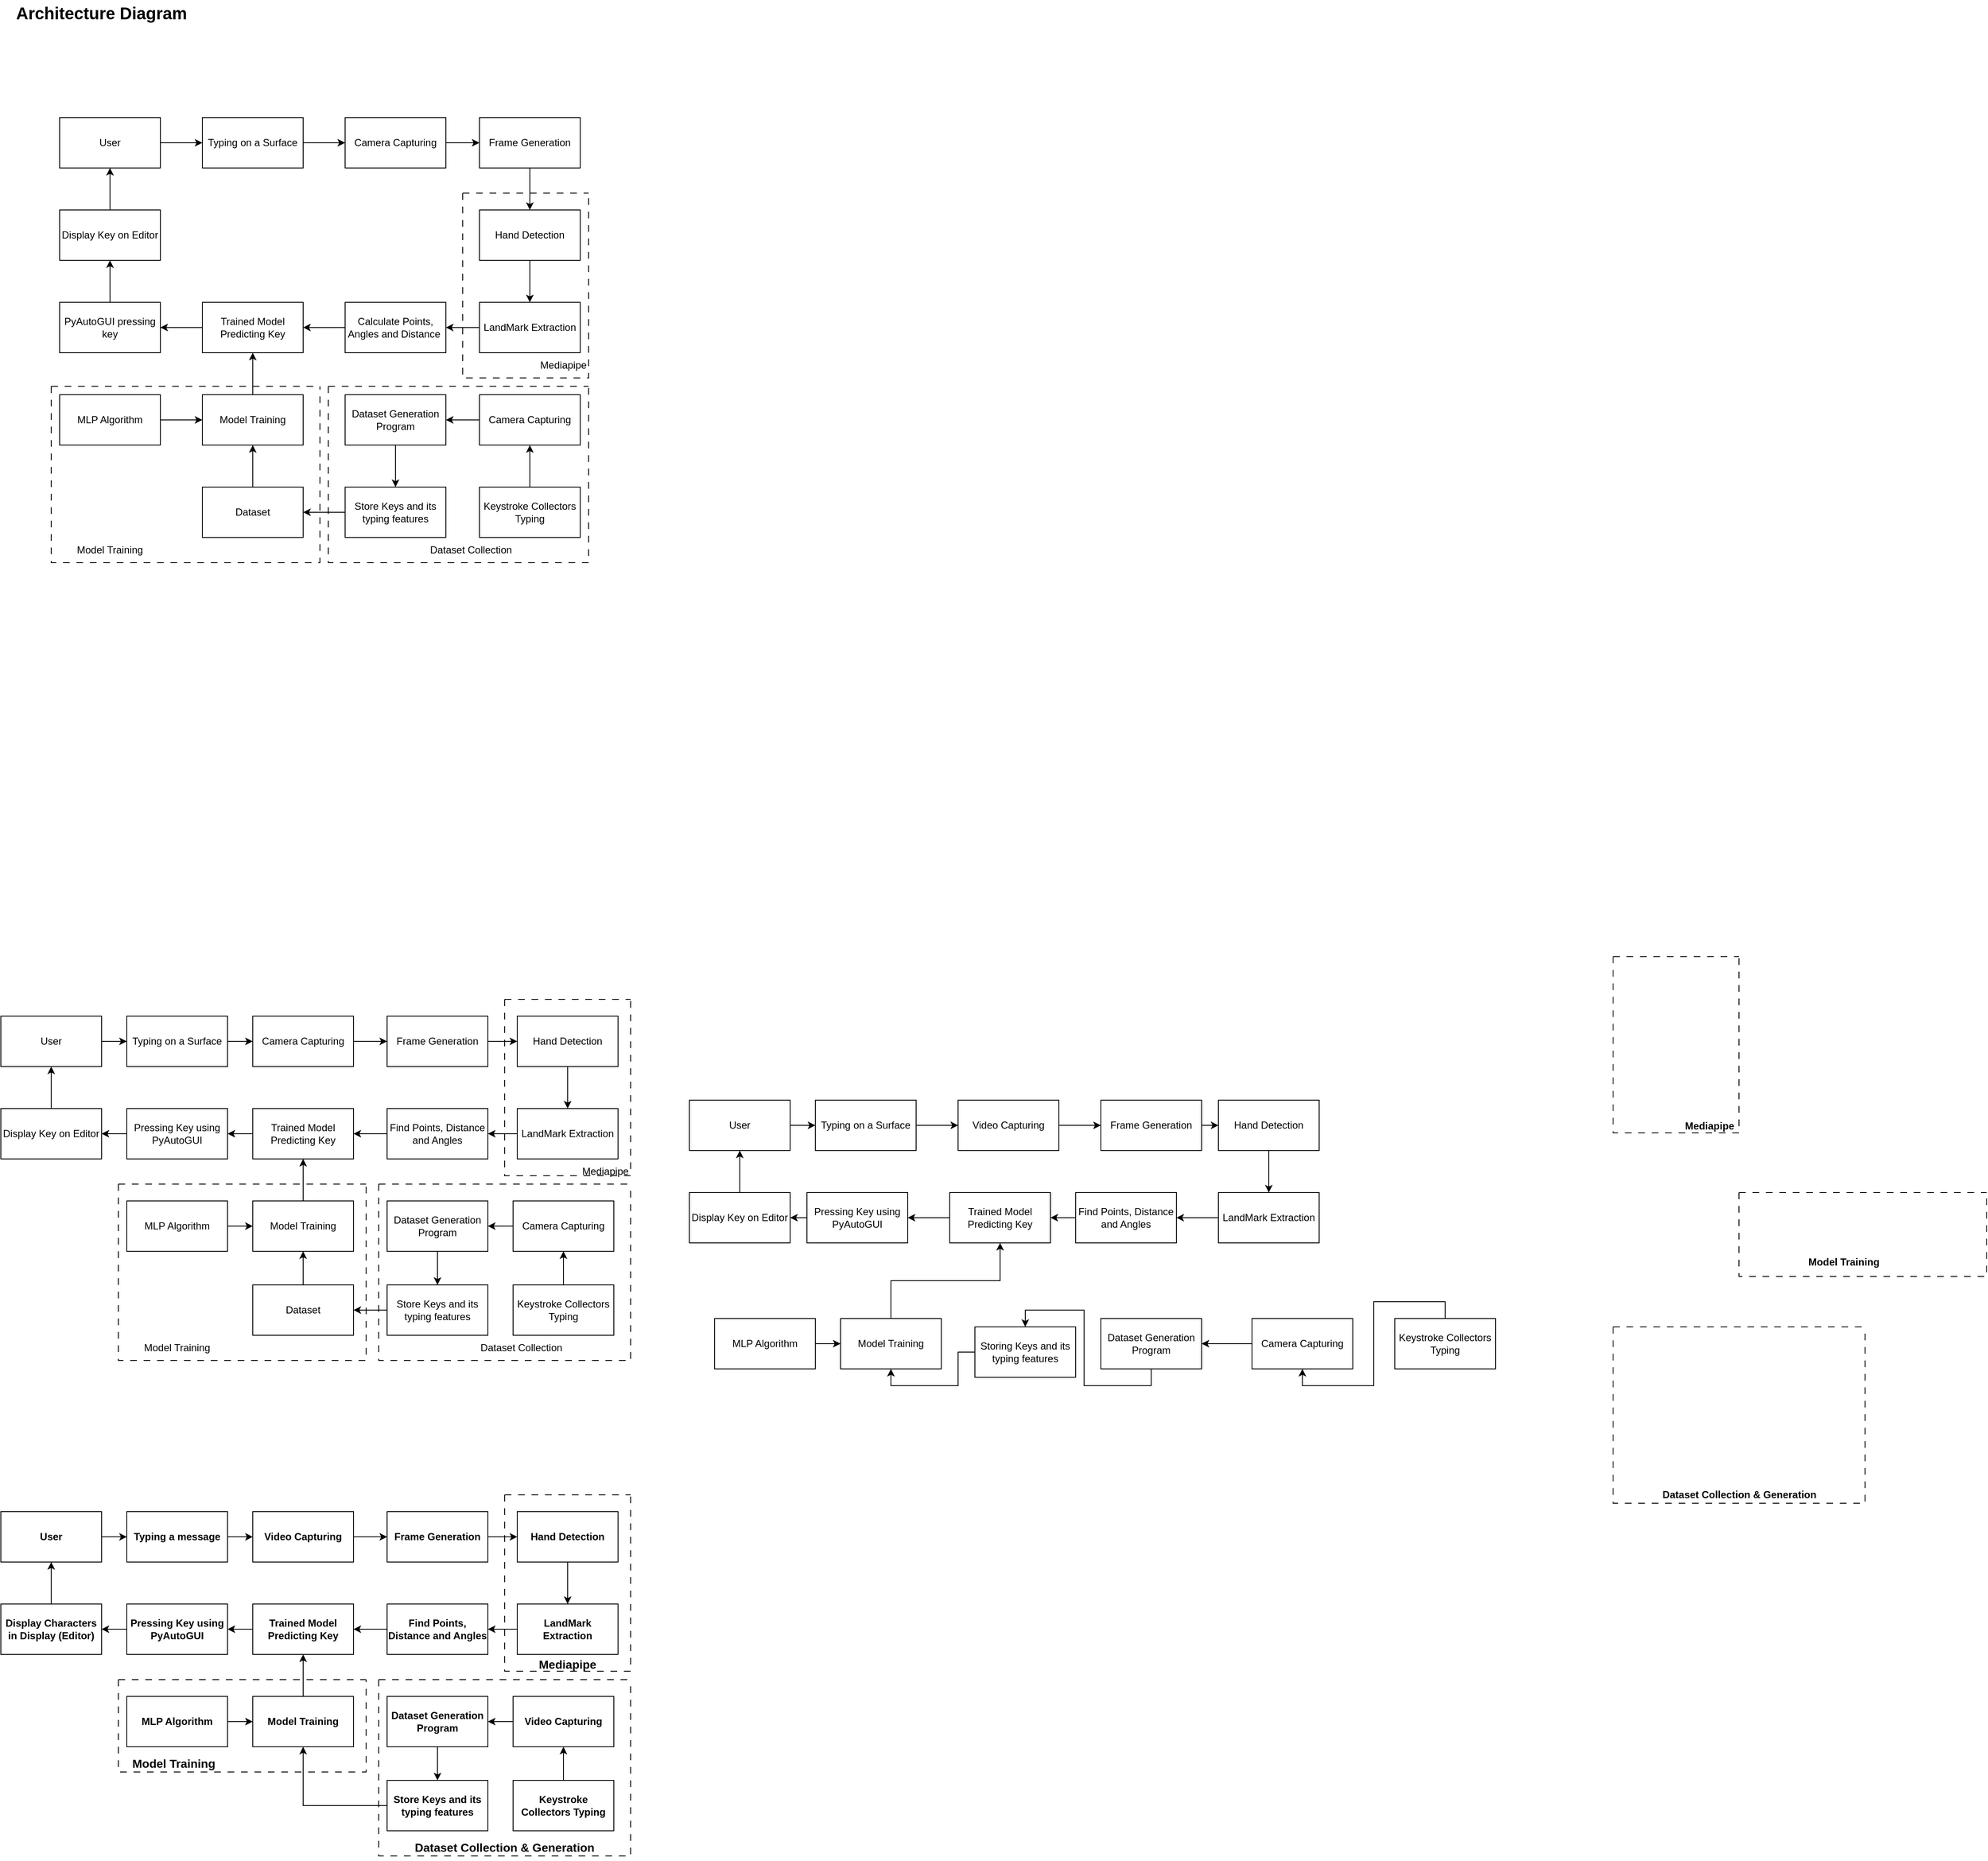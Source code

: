 <mxfile version="24.7.10">
  <diagram id="e_2SkAcmFd-BCKUVzdox" name="Page-1">
    <mxGraphModel dx="1050" dy="522" grid="1" gridSize="10" guides="1" tooltips="1" connect="1" arrows="1" fold="1" page="1" pageScale="1" pageWidth="827" pageHeight="1169" math="0" shadow="0">
      <root>
        <mxCell id="0" />
        <mxCell id="1" parent="0" />
        <mxCell id="RaO6EPm0uM5SGbkw9vSn-19" style="edgeStyle=orthogonalEdgeStyle;rounded=0;orthogonalLoop=1;jettySize=auto;html=1;exitX=1;exitY=0.5;exitDx=0;exitDy=0;entryX=0;entryY=0.5;entryDx=0;entryDy=0;" parent="1" source="RaO6EPm0uM5SGbkw9vSn-1" target="RaO6EPm0uM5SGbkw9vSn-9" edge="1">
          <mxGeometry relative="1" as="geometry" />
        </mxCell>
        <mxCell id="RaO6EPm0uM5SGbkw9vSn-1" value="User" style="whiteSpace=wrap;html=1;" parent="1" vertex="1">
          <mxGeometry x="100" y="230" width="120" height="60" as="geometry" />
        </mxCell>
        <mxCell id="RaO6EPm0uM5SGbkw9vSn-2" value="&lt;b&gt;&lt;font style=&quot;font-size: 20px;&quot;&gt;Architecture Diagram&lt;/font&gt;&lt;/b&gt;" style="text;html=1;align=center;verticalAlign=middle;whiteSpace=wrap;rounded=0;" parent="1" vertex="1">
          <mxGeometry x="30" y="90" width="240" height="30" as="geometry" />
        </mxCell>
        <mxCell id="RaO6EPm0uM5SGbkw9vSn-25" style="edgeStyle=orthogonalEdgeStyle;rounded=0;orthogonalLoop=1;jettySize=auto;html=1;exitX=0;exitY=0.5;exitDx=0;exitDy=0;" parent="1" source="RaO6EPm0uM5SGbkw9vSn-3" target="RaO6EPm0uM5SGbkw9vSn-4" edge="1">
          <mxGeometry relative="1" as="geometry" />
        </mxCell>
        <mxCell id="RaO6EPm0uM5SGbkw9vSn-3" value="Calculate&lt;span style=&quot;background-color: initial;&quot;&gt;&amp;nbsp;Points, Angles&amp;nbsp;and Distance&amp;nbsp;&lt;/span&gt;" style="rounded=0;whiteSpace=wrap;html=1;" parent="1" vertex="1">
          <mxGeometry x="440" y="450" width="120" height="60" as="geometry" />
        </mxCell>
        <mxCell id="RaO6EPm0uM5SGbkw9vSn-26" style="edgeStyle=orthogonalEdgeStyle;rounded=0;orthogonalLoop=1;jettySize=auto;html=1;exitX=0;exitY=0.5;exitDx=0;exitDy=0;entryX=1;entryY=0.5;entryDx=0;entryDy=0;" parent="1" source="RaO6EPm0uM5SGbkw9vSn-4" target="RaO6EPm0uM5SGbkw9vSn-17" edge="1">
          <mxGeometry relative="1" as="geometry" />
        </mxCell>
        <mxCell id="RaO6EPm0uM5SGbkw9vSn-4" value="Trained Model Predicting Key" style="rounded=0;whiteSpace=wrap;html=1;" parent="1" vertex="1">
          <mxGeometry x="270" y="450" width="120" height="60" as="geometry" />
        </mxCell>
        <mxCell id="RaO6EPm0uM5SGbkw9vSn-24" style="edgeStyle=orthogonalEdgeStyle;rounded=0;orthogonalLoop=1;jettySize=auto;html=1;exitX=0;exitY=0.5;exitDx=0;exitDy=0;entryX=1;entryY=0.5;entryDx=0;entryDy=0;" parent="1" source="RaO6EPm0uM5SGbkw9vSn-5" target="RaO6EPm0uM5SGbkw9vSn-3" edge="1">
          <mxGeometry relative="1" as="geometry" />
        </mxCell>
        <mxCell id="RaO6EPm0uM5SGbkw9vSn-5" value="LandMark Extraction" style="rounded=0;whiteSpace=wrap;html=1;" parent="1" vertex="1">
          <mxGeometry x="600" y="450" width="120" height="60" as="geometry" />
        </mxCell>
        <mxCell id="RaO6EPm0uM5SGbkw9vSn-23" style="edgeStyle=orthogonalEdgeStyle;rounded=0;orthogonalLoop=1;jettySize=auto;html=1;exitX=0.5;exitY=1;exitDx=0;exitDy=0;entryX=0.5;entryY=0;entryDx=0;entryDy=0;" parent="1" source="RaO6EPm0uM5SGbkw9vSn-6" target="RaO6EPm0uM5SGbkw9vSn-5" edge="1">
          <mxGeometry relative="1" as="geometry" />
        </mxCell>
        <mxCell id="RaO6EPm0uM5SGbkw9vSn-6" value="Hand Detection" style="rounded=0;whiteSpace=wrap;html=1;" parent="1" vertex="1">
          <mxGeometry x="600" y="340" width="120" height="60" as="geometry" />
        </mxCell>
        <mxCell id="RaO6EPm0uM5SGbkw9vSn-22" style="edgeStyle=orthogonalEdgeStyle;rounded=0;orthogonalLoop=1;jettySize=auto;html=1;exitX=0.5;exitY=1;exitDx=0;exitDy=0;entryX=0.5;entryY=0;entryDx=0;entryDy=0;" parent="1" source="RaO6EPm0uM5SGbkw9vSn-7" target="RaO6EPm0uM5SGbkw9vSn-6" edge="1">
          <mxGeometry relative="1" as="geometry" />
        </mxCell>
        <mxCell id="RaO6EPm0uM5SGbkw9vSn-7" value="Frame Generation" style="rounded=0;whiteSpace=wrap;html=1;" parent="1" vertex="1">
          <mxGeometry x="600" y="230" width="120" height="60" as="geometry" />
        </mxCell>
        <mxCell id="RaO6EPm0uM5SGbkw9vSn-21" style="edgeStyle=orthogonalEdgeStyle;rounded=0;orthogonalLoop=1;jettySize=auto;html=1;exitX=1;exitY=0.5;exitDx=0;exitDy=0;entryX=0;entryY=0.5;entryDx=0;entryDy=0;" parent="1" source="RaO6EPm0uM5SGbkw9vSn-8" target="RaO6EPm0uM5SGbkw9vSn-7" edge="1">
          <mxGeometry relative="1" as="geometry" />
        </mxCell>
        <mxCell id="RaO6EPm0uM5SGbkw9vSn-8" value="Camera Capturing" style="rounded=0;whiteSpace=wrap;html=1;" parent="1" vertex="1">
          <mxGeometry x="440" y="230" width="120" height="60" as="geometry" />
        </mxCell>
        <mxCell id="RaO6EPm0uM5SGbkw9vSn-20" style="edgeStyle=orthogonalEdgeStyle;rounded=0;orthogonalLoop=1;jettySize=auto;html=1;exitX=1;exitY=0.5;exitDx=0;exitDy=0;entryX=0;entryY=0.5;entryDx=0;entryDy=0;" parent="1" source="RaO6EPm0uM5SGbkw9vSn-9" target="RaO6EPm0uM5SGbkw9vSn-8" edge="1">
          <mxGeometry relative="1" as="geometry" />
        </mxCell>
        <mxCell id="RaO6EPm0uM5SGbkw9vSn-9" value="Typing on a Surface" style="rounded=0;whiteSpace=wrap;html=1;" parent="1" vertex="1">
          <mxGeometry x="270" y="230" width="120" height="60" as="geometry" />
        </mxCell>
        <mxCell id="RaO6EPm0uM5SGbkw9vSn-31" style="edgeStyle=orthogonalEdgeStyle;rounded=0;orthogonalLoop=1;jettySize=auto;html=1;exitX=0.5;exitY=0;exitDx=0;exitDy=0;entryX=0.5;entryY=1;entryDx=0;entryDy=0;" parent="1" source="RaO6EPm0uM5SGbkw9vSn-10" target="RaO6EPm0uM5SGbkw9vSn-4" edge="1">
          <mxGeometry relative="1" as="geometry" />
        </mxCell>
        <mxCell id="RaO6EPm0uM5SGbkw9vSn-10" value="Model Training" style="rounded=0;whiteSpace=wrap;html=1;" parent="1" vertex="1">
          <mxGeometry x="270" y="560" width="120" height="60" as="geometry" />
        </mxCell>
        <mxCell id="RaO6EPm0uM5SGbkw9vSn-29" style="edgeStyle=orthogonalEdgeStyle;rounded=0;orthogonalLoop=1;jettySize=auto;html=1;exitX=1;exitY=0.5;exitDx=0;exitDy=0;entryX=0;entryY=0.5;entryDx=0;entryDy=0;" parent="1" source="RaO6EPm0uM5SGbkw9vSn-11" target="RaO6EPm0uM5SGbkw9vSn-10" edge="1">
          <mxGeometry relative="1" as="geometry" />
        </mxCell>
        <mxCell id="RaO6EPm0uM5SGbkw9vSn-11" value="MLP Algorithm" style="rounded=0;whiteSpace=wrap;html=1;" parent="1" vertex="1">
          <mxGeometry x="100" y="560" width="120" height="60" as="geometry" />
        </mxCell>
        <mxCell id="RaO6EPm0uM5SGbkw9vSn-30" style="edgeStyle=orthogonalEdgeStyle;rounded=0;orthogonalLoop=1;jettySize=auto;html=1;exitX=0.5;exitY=0;exitDx=0;exitDy=0;entryX=0.5;entryY=1;entryDx=0;entryDy=0;" parent="1" source="RaO6EPm0uM5SGbkw9vSn-12" target="RaO6EPm0uM5SGbkw9vSn-10" edge="1">
          <mxGeometry relative="1" as="geometry" />
        </mxCell>
        <mxCell id="RaO6EPm0uM5SGbkw9vSn-12" value="Dataset" style="rounded=0;whiteSpace=wrap;html=1;" parent="1" vertex="1">
          <mxGeometry x="270" y="670" width="120" height="60" as="geometry" />
        </mxCell>
        <mxCell id="RaO6EPm0uM5SGbkw9vSn-28" style="edgeStyle=orthogonalEdgeStyle;rounded=0;orthogonalLoop=1;jettySize=auto;html=1;exitX=0.5;exitY=0;exitDx=0;exitDy=0;entryX=0.5;entryY=1;entryDx=0;entryDy=0;" parent="1" source="RaO6EPm0uM5SGbkw9vSn-13" target="RaO6EPm0uM5SGbkw9vSn-1" edge="1">
          <mxGeometry relative="1" as="geometry" />
        </mxCell>
        <mxCell id="RaO6EPm0uM5SGbkw9vSn-13" value="Display Key on Editor" style="rounded=0;whiteSpace=wrap;html=1;" parent="1" vertex="1">
          <mxGeometry x="100" y="340" width="120" height="60" as="geometry" />
        </mxCell>
        <mxCell id="RaO6EPm0uM5SGbkw9vSn-35" style="edgeStyle=orthogonalEdgeStyle;rounded=0;orthogonalLoop=1;jettySize=auto;html=1;exitX=0;exitY=0.5;exitDx=0;exitDy=0;entryX=1;entryY=0.5;entryDx=0;entryDy=0;" parent="1" source="RaO6EPm0uM5SGbkw9vSn-14" target="RaO6EPm0uM5SGbkw9vSn-12" edge="1">
          <mxGeometry relative="1" as="geometry" />
        </mxCell>
        <mxCell id="RaO6EPm0uM5SGbkw9vSn-14" value="Store Keys and its typing features" style="rounded=0;whiteSpace=wrap;html=1;" parent="1" vertex="1">
          <mxGeometry x="440" y="670" width="120" height="60" as="geometry" />
        </mxCell>
        <mxCell id="RaO6EPm0uM5SGbkw9vSn-33" style="edgeStyle=orthogonalEdgeStyle;rounded=0;orthogonalLoop=1;jettySize=auto;html=1;exitX=0;exitY=0.5;exitDx=0;exitDy=0;entryX=1;entryY=0.5;entryDx=0;entryDy=0;" parent="1" source="RaO6EPm0uM5SGbkw9vSn-15" target="RaO6EPm0uM5SGbkw9vSn-18" edge="1">
          <mxGeometry relative="1" as="geometry" />
        </mxCell>
        <mxCell id="RaO6EPm0uM5SGbkw9vSn-15" value="Camera Capturing" style="rounded=0;whiteSpace=wrap;html=1;" parent="1" vertex="1">
          <mxGeometry x="600" y="560" width="120" height="60" as="geometry" />
        </mxCell>
        <mxCell id="RaO6EPm0uM5SGbkw9vSn-32" style="edgeStyle=orthogonalEdgeStyle;rounded=0;orthogonalLoop=1;jettySize=auto;html=1;exitX=0.5;exitY=0;exitDx=0;exitDy=0;entryX=0.5;entryY=1;entryDx=0;entryDy=0;" parent="1" source="RaO6EPm0uM5SGbkw9vSn-16" target="RaO6EPm0uM5SGbkw9vSn-15" edge="1">
          <mxGeometry relative="1" as="geometry" />
        </mxCell>
        <mxCell id="RaO6EPm0uM5SGbkw9vSn-16" value="Keystroke Collectors Typing" style="rounded=0;whiteSpace=wrap;html=1;" parent="1" vertex="1">
          <mxGeometry x="600" y="670" width="120" height="60" as="geometry" />
        </mxCell>
        <mxCell id="RaO6EPm0uM5SGbkw9vSn-27" style="edgeStyle=orthogonalEdgeStyle;rounded=0;orthogonalLoop=1;jettySize=auto;html=1;exitX=0.5;exitY=0;exitDx=0;exitDy=0;entryX=0.5;entryY=1;entryDx=0;entryDy=0;" parent="1" source="RaO6EPm0uM5SGbkw9vSn-17" target="RaO6EPm0uM5SGbkw9vSn-13" edge="1">
          <mxGeometry relative="1" as="geometry" />
        </mxCell>
        <mxCell id="RaO6EPm0uM5SGbkw9vSn-17" value="PyAutoGUI pressing key" style="rounded=0;whiteSpace=wrap;html=1;" parent="1" vertex="1">
          <mxGeometry x="100" y="450" width="120" height="60" as="geometry" />
        </mxCell>
        <mxCell id="RaO6EPm0uM5SGbkw9vSn-34" style="edgeStyle=orthogonalEdgeStyle;rounded=0;orthogonalLoop=1;jettySize=auto;html=1;exitX=0.5;exitY=1;exitDx=0;exitDy=0;entryX=0.5;entryY=0;entryDx=0;entryDy=0;" parent="1" source="RaO6EPm0uM5SGbkw9vSn-18" target="RaO6EPm0uM5SGbkw9vSn-14" edge="1">
          <mxGeometry relative="1" as="geometry" />
        </mxCell>
        <mxCell id="RaO6EPm0uM5SGbkw9vSn-18" value="Dataset G&lt;span style=&quot;background-color: initial;&quot;&gt;eneration Program&lt;/span&gt;" style="rounded=0;whiteSpace=wrap;html=1;" parent="1" vertex="1">
          <mxGeometry x="440" y="560" width="120" height="60" as="geometry" />
        </mxCell>
        <mxCell id="RaO6EPm0uM5SGbkw9vSn-43" value="" style="swimlane;startSize=0;dashed=1;strokeWidth=1;dashPattern=8 8;perimeterSpacing=0;" parent="1" vertex="1">
          <mxGeometry x="580" y="320" width="150" height="220" as="geometry" />
        </mxCell>
        <mxCell id="RaO6EPm0uM5SGbkw9vSn-38" value="Mediapipe" style="text;html=1;align=center;verticalAlign=middle;whiteSpace=wrap;rounded=0;" parent="RaO6EPm0uM5SGbkw9vSn-43" vertex="1">
          <mxGeometry x="90" y="190" width="60" height="30" as="geometry" />
        </mxCell>
        <mxCell id="RaO6EPm0uM5SGbkw9vSn-44" value="" style="swimlane;startSize=0;dashed=1;dashPattern=8 8;" parent="1" vertex="1">
          <mxGeometry x="420" y="550" width="310" height="210" as="geometry" />
        </mxCell>
        <mxCell id="RaO6EPm0uM5SGbkw9vSn-36" value="Dataset Collection" style="text;html=1;align=center;verticalAlign=middle;whiteSpace=wrap;rounded=0;" parent="RaO6EPm0uM5SGbkw9vSn-44" vertex="1">
          <mxGeometry x="117" y="180" width="106" height="30" as="geometry" />
        </mxCell>
        <mxCell id="RaO6EPm0uM5SGbkw9vSn-46" value="" style="swimlane;startSize=0;dashed=1;dashPattern=8 8;" parent="1" vertex="1">
          <mxGeometry x="90" y="550" width="320" height="210" as="geometry" />
        </mxCell>
        <mxCell id="RaO6EPm0uM5SGbkw9vSn-37" value="Model Training" style="text;html=1;align=center;verticalAlign=middle;whiteSpace=wrap;rounded=0;" parent="RaO6EPm0uM5SGbkw9vSn-46" vertex="1">
          <mxGeometry x="5" y="180" width="130" height="30" as="geometry" />
        </mxCell>
        <mxCell id="3Q6glSYPpxrBEBHeIHYy-41" style="edgeStyle=orthogonalEdgeStyle;rounded=0;orthogonalLoop=1;jettySize=auto;html=1;exitX=1;exitY=0.5;exitDx=0;exitDy=0;entryX=0;entryY=0.5;entryDx=0;entryDy=0;" parent="1" source="3Q6glSYPpxrBEBHeIHYy-42" target="3Q6glSYPpxrBEBHeIHYy-56" edge="1">
          <mxGeometry relative="1" as="geometry" />
        </mxCell>
        <mxCell id="3Q6glSYPpxrBEBHeIHYy-42" value="User" style="whiteSpace=wrap;html=1;" parent="1" vertex="1">
          <mxGeometry x="30" y="1300" width="120" height="60" as="geometry" />
        </mxCell>
        <mxCell id="3Q6glSYPpxrBEBHeIHYy-43" style="edgeStyle=orthogonalEdgeStyle;rounded=0;orthogonalLoop=1;jettySize=auto;html=1;exitX=0;exitY=0.5;exitDx=0;exitDy=0;" parent="1" source="3Q6glSYPpxrBEBHeIHYy-44" target="3Q6glSYPpxrBEBHeIHYy-46" edge="1">
          <mxGeometry relative="1" as="geometry" />
        </mxCell>
        <mxCell id="3Q6glSYPpxrBEBHeIHYy-44" value="Find Points, Distance and Angles" style="rounded=0;whiteSpace=wrap;html=1;" parent="1" vertex="1">
          <mxGeometry x="490" y="1410" width="120" height="60" as="geometry" />
        </mxCell>
        <mxCell id="3Q6glSYPpxrBEBHeIHYy-45" style="edgeStyle=orthogonalEdgeStyle;rounded=0;orthogonalLoop=1;jettySize=auto;html=1;exitX=0;exitY=0.5;exitDx=0;exitDy=0;entryX=1;entryY=0.5;entryDx=0;entryDy=0;" parent="1" source="3Q6glSYPpxrBEBHeIHYy-46" target="3Q6glSYPpxrBEBHeIHYy-72" edge="1">
          <mxGeometry relative="1" as="geometry" />
        </mxCell>
        <mxCell id="3Q6glSYPpxrBEBHeIHYy-46" value="Trained Model Predicting Key" style="rounded=0;whiteSpace=wrap;html=1;" parent="1" vertex="1">
          <mxGeometry x="330" y="1410" width="120" height="60" as="geometry" />
        </mxCell>
        <mxCell id="3Q6glSYPpxrBEBHeIHYy-47" style="edgeStyle=orthogonalEdgeStyle;rounded=0;orthogonalLoop=1;jettySize=auto;html=1;exitX=0;exitY=0.5;exitDx=0;exitDy=0;entryX=1;entryY=0.5;entryDx=0;entryDy=0;" parent="1" source="3Q6glSYPpxrBEBHeIHYy-48" target="3Q6glSYPpxrBEBHeIHYy-44" edge="1">
          <mxGeometry relative="1" as="geometry" />
        </mxCell>
        <mxCell id="3Q6glSYPpxrBEBHeIHYy-51" style="edgeStyle=orthogonalEdgeStyle;rounded=0;orthogonalLoop=1;jettySize=auto;html=1;exitX=1;exitY=0.5;exitDx=0;exitDy=0;entryX=0;entryY=0.5;entryDx=0;entryDy=0;" parent="1" source="3Q6glSYPpxrBEBHeIHYy-52" target="3Q6glSYPpxrBEBHeIHYy-50" edge="1">
          <mxGeometry relative="1" as="geometry" />
        </mxCell>
        <mxCell id="3Q6glSYPpxrBEBHeIHYy-52" value="Frame Generation" style="rounded=0;whiteSpace=wrap;html=1;" parent="1" vertex="1">
          <mxGeometry x="490" y="1300" width="120" height="60" as="geometry" />
        </mxCell>
        <mxCell id="3Q6glSYPpxrBEBHeIHYy-53" style="edgeStyle=orthogonalEdgeStyle;rounded=0;orthogonalLoop=1;jettySize=auto;html=1;exitX=1;exitY=0.5;exitDx=0;exitDy=0;entryX=0;entryY=0.5;entryDx=0;entryDy=0;" parent="1" source="3Q6glSYPpxrBEBHeIHYy-54" target="3Q6glSYPpxrBEBHeIHYy-52" edge="1">
          <mxGeometry relative="1" as="geometry" />
        </mxCell>
        <mxCell id="3Q6glSYPpxrBEBHeIHYy-54" value="Camera Capturing" style="rounded=0;whiteSpace=wrap;html=1;" parent="1" vertex="1">
          <mxGeometry x="330" y="1300" width="120" height="60" as="geometry" />
        </mxCell>
        <mxCell id="3Q6glSYPpxrBEBHeIHYy-55" style="edgeStyle=orthogonalEdgeStyle;rounded=0;orthogonalLoop=1;jettySize=auto;html=1;exitX=1;exitY=0.5;exitDx=0;exitDy=0;entryX=0;entryY=0.5;entryDx=0;entryDy=0;" parent="1" source="3Q6glSYPpxrBEBHeIHYy-56" target="3Q6glSYPpxrBEBHeIHYy-54" edge="1">
          <mxGeometry relative="1" as="geometry" />
        </mxCell>
        <mxCell id="3Q6glSYPpxrBEBHeIHYy-56" value="Typing on a Surface" style="rounded=0;whiteSpace=wrap;html=1;" parent="1" vertex="1">
          <mxGeometry x="180" y="1300" width="120" height="60" as="geometry" />
        </mxCell>
        <mxCell id="3Q6glSYPpxrBEBHeIHYy-57" style="edgeStyle=orthogonalEdgeStyle;rounded=0;orthogonalLoop=1;jettySize=auto;html=1;exitX=0.5;exitY=0;exitDx=0;exitDy=0;entryX=0.5;entryY=1;entryDx=0;entryDy=0;" parent="1" source="3Q6glSYPpxrBEBHeIHYy-58" target="3Q6glSYPpxrBEBHeIHYy-46" edge="1">
          <mxGeometry relative="1" as="geometry" />
        </mxCell>
        <mxCell id="3Q6glSYPpxrBEBHeIHYy-58" value="Model Training" style="rounded=0;whiteSpace=wrap;html=1;" parent="1" vertex="1">
          <mxGeometry x="330" y="1520" width="120" height="60" as="geometry" />
        </mxCell>
        <mxCell id="3Q6glSYPpxrBEBHeIHYy-59" style="edgeStyle=orthogonalEdgeStyle;rounded=0;orthogonalLoop=1;jettySize=auto;html=1;exitX=1;exitY=0.5;exitDx=0;exitDy=0;entryX=0;entryY=0.5;entryDx=0;entryDy=0;" parent="1" source="3Q6glSYPpxrBEBHeIHYy-60" target="3Q6glSYPpxrBEBHeIHYy-58" edge="1">
          <mxGeometry relative="1" as="geometry" />
        </mxCell>
        <mxCell id="3Q6glSYPpxrBEBHeIHYy-60" value="MLP Algorithm" style="rounded=0;whiteSpace=wrap;html=1;" parent="1" vertex="1">
          <mxGeometry x="180" y="1520" width="120" height="60" as="geometry" />
        </mxCell>
        <mxCell id="3Q6glSYPpxrBEBHeIHYy-61" style="edgeStyle=orthogonalEdgeStyle;rounded=0;orthogonalLoop=1;jettySize=auto;html=1;exitX=0.5;exitY=0;exitDx=0;exitDy=0;entryX=0.5;entryY=1;entryDx=0;entryDy=0;" parent="1" source="3Q6glSYPpxrBEBHeIHYy-62" target="3Q6glSYPpxrBEBHeIHYy-58" edge="1">
          <mxGeometry relative="1" as="geometry" />
        </mxCell>
        <mxCell id="3Q6glSYPpxrBEBHeIHYy-63" style="edgeStyle=orthogonalEdgeStyle;rounded=0;orthogonalLoop=1;jettySize=auto;html=1;exitX=0.5;exitY=0;exitDx=0;exitDy=0;entryX=0.5;entryY=1;entryDx=0;entryDy=0;" parent="1" source="3Q6glSYPpxrBEBHeIHYy-64" target="3Q6glSYPpxrBEBHeIHYy-42" edge="1">
          <mxGeometry relative="1" as="geometry" />
        </mxCell>
        <mxCell id="3Q6glSYPpxrBEBHeIHYy-64" value="Display Key on Editor" style="rounded=0;whiteSpace=wrap;html=1;" parent="1" vertex="1">
          <mxGeometry x="30" y="1410" width="120" height="60" as="geometry" />
        </mxCell>
        <mxCell id="3Q6glSYPpxrBEBHeIHYy-65" style="edgeStyle=orthogonalEdgeStyle;rounded=0;orthogonalLoop=1;jettySize=auto;html=1;exitX=0;exitY=0.5;exitDx=0;exitDy=0;entryX=1;entryY=0.5;entryDx=0;entryDy=0;" parent="1" source="3Q6glSYPpxrBEBHeIHYy-66" target="3Q6glSYPpxrBEBHeIHYy-62" edge="1">
          <mxGeometry relative="1" as="geometry" />
        </mxCell>
        <mxCell id="3Q6glSYPpxrBEBHeIHYy-66" value="Store Keys and its typing features" style="rounded=0;whiteSpace=wrap;html=1;" parent="1" vertex="1">
          <mxGeometry x="490" y="1620" width="120" height="60" as="geometry" />
        </mxCell>
        <mxCell id="3Q6glSYPpxrBEBHeIHYy-67" style="edgeStyle=orthogonalEdgeStyle;rounded=0;orthogonalLoop=1;jettySize=auto;html=1;exitX=0;exitY=0.5;exitDx=0;exitDy=0;entryX=1;entryY=0.5;entryDx=0;entryDy=0;" parent="1" source="3Q6glSYPpxrBEBHeIHYy-68" target="3Q6glSYPpxrBEBHeIHYy-74" edge="1">
          <mxGeometry relative="1" as="geometry" />
        </mxCell>
        <mxCell id="3Q6glSYPpxrBEBHeIHYy-68" value="Camera Capturing" style="rounded=0;whiteSpace=wrap;html=1;" parent="1" vertex="1">
          <mxGeometry x="640" y="1520" width="120" height="60" as="geometry" />
        </mxCell>
        <mxCell id="3Q6glSYPpxrBEBHeIHYy-69" style="edgeStyle=orthogonalEdgeStyle;rounded=0;orthogonalLoop=1;jettySize=auto;html=1;exitX=0.5;exitY=0;exitDx=0;exitDy=0;entryX=0.5;entryY=1;entryDx=0;entryDy=0;" parent="1" source="3Q6glSYPpxrBEBHeIHYy-70" target="3Q6glSYPpxrBEBHeIHYy-68" edge="1">
          <mxGeometry relative="1" as="geometry" />
        </mxCell>
        <mxCell id="3Q6glSYPpxrBEBHeIHYy-71" style="edgeStyle=orthogonalEdgeStyle;rounded=0;orthogonalLoop=1;jettySize=auto;html=1;exitX=0;exitY=0.5;exitDx=0;exitDy=0;entryX=1;entryY=0.5;entryDx=0;entryDy=0;" parent="1" source="3Q6glSYPpxrBEBHeIHYy-72" target="3Q6glSYPpxrBEBHeIHYy-64" edge="1">
          <mxGeometry relative="1" as="geometry" />
        </mxCell>
        <mxCell id="3Q6glSYPpxrBEBHeIHYy-72" value="Pressing Key using PyAutoGUI" style="rounded=0;whiteSpace=wrap;html=1;" parent="1" vertex="1">
          <mxGeometry x="180" y="1410" width="120" height="60" as="geometry" />
        </mxCell>
        <mxCell id="3Q6glSYPpxrBEBHeIHYy-73" style="edgeStyle=orthogonalEdgeStyle;rounded=0;orthogonalLoop=1;jettySize=auto;html=1;exitX=0.5;exitY=1;exitDx=0;exitDy=0;entryX=0.5;entryY=0;entryDx=0;entryDy=0;" parent="1" source="3Q6glSYPpxrBEBHeIHYy-74" target="3Q6glSYPpxrBEBHeIHYy-66" edge="1">
          <mxGeometry relative="1" as="geometry" />
        </mxCell>
        <mxCell id="3Q6glSYPpxrBEBHeIHYy-74" value="Dataset G&lt;span style=&quot;background-color: initial;&quot;&gt;eneration Program&lt;/span&gt;" style="rounded=0;whiteSpace=wrap;html=1;" parent="1" vertex="1">
          <mxGeometry x="490" y="1520" width="120" height="60" as="geometry" />
        </mxCell>
        <mxCell id="3Q6glSYPpxrBEBHeIHYy-75" value="" style="swimlane;startSize=0;dashed=1;strokeWidth=1;dashPattern=8 8;perimeterSpacing=0;" parent="1" vertex="1">
          <mxGeometry x="630" y="1280" width="150" height="210" as="geometry">
            <mxRectangle x="630" y="1280" width="50" height="40" as="alternateBounds" />
          </mxGeometry>
        </mxCell>
        <mxCell id="3Q6glSYPpxrBEBHeIHYy-76" value="Mediapipe" style="text;html=1;align=center;verticalAlign=middle;whiteSpace=wrap;rounded=0;" parent="3Q6glSYPpxrBEBHeIHYy-75" vertex="1">
          <mxGeometry x="90" y="190" width="60" height="30" as="geometry" />
        </mxCell>
        <mxCell id="3Q6glSYPpxrBEBHeIHYy-50" value="Hand Detection" style="rounded=0;whiteSpace=wrap;html=1;" parent="3Q6glSYPpxrBEBHeIHYy-75" vertex="1">
          <mxGeometry x="15" y="20" width="120" height="60" as="geometry" />
        </mxCell>
        <mxCell id="3Q6glSYPpxrBEBHeIHYy-48" value="LandMark Extraction" style="rounded=0;whiteSpace=wrap;html=1;" parent="3Q6glSYPpxrBEBHeIHYy-75" vertex="1">
          <mxGeometry x="15" y="130" width="120" height="60" as="geometry" />
        </mxCell>
        <mxCell id="3Q6glSYPpxrBEBHeIHYy-49" style="edgeStyle=orthogonalEdgeStyle;rounded=0;orthogonalLoop=1;jettySize=auto;html=1;exitX=0.5;exitY=1;exitDx=0;exitDy=0;entryX=0.5;entryY=0;entryDx=0;entryDy=0;" parent="3Q6glSYPpxrBEBHeIHYy-75" source="3Q6glSYPpxrBEBHeIHYy-50" target="3Q6glSYPpxrBEBHeIHYy-48" edge="1">
          <mxGeometry relative="1" as="geometry" />
        </mxCell>
        <mxCell id="3Q6glSYPpxrBEBHeIHYy-77" value="" style="swimlane;startSize=0;dashed=1;dashPattern=8 8;" parent="1" vertex="1">
          <mxGeometry x="480" y="1500" width="300" height="210" as="geometry" />
        </mxCell>
        <mxCell id="3Q6glSYPpxrBEBHeIHYy-78" value="Dataset Collection" style="text;html=1;align=center;verticalAlign=middle;whiteSpace=wrap;rounded=0;" parent="3Q6glSYPpxrBEBHeIHYy-77" vertex="1">
          <mxGeometry x="117" y="180" width="106" height="30" as="geometry" />
        </mxCell>
        <mxCell id="3Q6glSYPpxrBEBHeIHYy-62" value="Dataset" style="rounded=0;whiteSpace=wrap;html=1;" parent="1" vertex="1">
          <mxGeometry x="330" y="1620" width="120" height="60" as="geometry" />
        </mxCell>
        <mxCell id="3Q6glSYPpxrBEBHeIHYy-79" value="" style="swimlane;startSize=0;dashed=1;dashPattern=8 8;" parent="1" vertex="1">
          <mxGeometry x="170" y="1500" width="295" height="210" as="geometry" />
        </mxCell>
        <mxCell id="3Q6glSYPpxrBEBHeIHYy-80" value="Model Training" style="text;html=1;align=center;verticalAlign=middle;whiteSpace=wrap;rounded=0;" parent="3Q6glSYPpxrBEBHeIHYy-79" vertex="1">
          <mxGeometry x="5" y="180" width="130" height="30" as="geometry" />
        </mxCell>
        <mxCell id="3Q6glSYPpxrBEBHeIHYy-70" value="Keystroke Collectors Typing" style="rounded=0;whiteSpace=wrap;html=1;" parent="1" vertex="1">
          <mxGeometry x="640" y="1620" width="120" height="60" as="geometry" />
        </mxCell>
        <mxCell id="2-TLOxISOhah771mdkDr-1" style="edgeStyle=orthogonalEdgeStyle;rounded=0;orthogonalLoop=1;jettySize=auto;html=1;exitX=1;exitY=0.5;exitDx=0;exitDy=0;entryX=0;entryY=0.5;entryDx=0;entryDy=0;" parent="1" source="2-TLOxISOhah771mdkDr-2" target="2-TLOxISOhah771mdkDr-13" edge="1">
          <mxGeometry relative="1" as="geometry" />
        </mxCell>
        <mxCell id="2-TLOxISOhah771mdkDr-2" value="User" style="whiteSpace=wrap;html=1;" parent="1" vertex="1">
          <mxGeometry x="850" y="1400" width="120" height="60" as="geometry" />
        </mxCell>
        <mxCell id="2-TLOxISOhah771mdkDr-3" style="edgeStyle=orthogonalEdgeStyle;rounded=0;orthogonalLoop=1;jettySize=auto;html=1;exitX=0;exitY=0.5;exitDx=0;exitDy=0;" parent="1" source="2-TLOxISOhah771mdkDr-4" target="2-TLOxISOhah771mdkDr-6" edge="1">
          <mxGeometry relative="1" as="geometry" />
        </mxCell>
        <mxCell id="2-TLOxISOhah771mdkDr-4" value="Find Points, Distance and Angles" style="rounded=0;whiteSpace=wrap;html=1;" parent="1" vertex="1">
          <mxGeometry x="1310" y="1510" width="120" height="60" as="geometry" />
        </mxCell>
        <mxCell id="2-TLOxISOhah771mdkDr-5" style="edgeStyle=orthogonalEdgeStyle;rounded=0;orthogonalLoop=1;jettySize=auto;html=1;exitX=0;exitY=0.5;exitDx=0;exitDy=0;entryX=1;entryY=0.5;entryDx=0;entryDy=0;" parent="1" source="2-TLOxISOhah771mdkDr-6" target="2-TLOxISOhah771mdkDr-27" edge="1">
          <mxGeometry relative="1" as="geometry" />
        </mxCell>
        <mxCell id="2-TLOxISOhah771mdkDr-6" value="Trained Model Predicting Key" style="rounded=0;whiteSpace=wrap;html=1;" parent="1" vertex="1">
          <mxGeometry x="1160" y="1510" width="120" height="60" as="geometry" />
        </mxCell>
        <mxCell id="2-TLOxISOhah771mdkDr-7" style="edgeStyle=orthogonalEdgeStyle;rounded=0;orthogonalLoop=1;jettySize=auto;html=1;exitX=0;exitY=0.5;exitDx=0;exitDy=0;entryX=1;entryY=0.5;entryDx=0;entryDy=0;" parent="1" source="2-TLOxISOhah771mdkDr-33" target="2-TLOxISOhah771mdkDr-4" edge="1">
          <mxGeometry relative="1" as="geometry" />
        </mxCell>
        <mxCell id="2-TLOxISOhah771mdkDr-8" style="edgeStyle=orthogonalEdgeStyle;rounded=0;orthogonalLoop=1;jettySize=auto;html=1;exitX=1;exitY=0.5;exitDx=0;exitDy=0;entryX=0;entryY=0.5;entryDx=0;entryDy=0;" parent="1" source="2-TLOxISOhah771mdkDr-9" target="2-TLOxISOhah771mdkDr-32" edge="1">
          <mxGeometry relative="1" as="geometry" />
        </mxCell>
        <mxCell id="2-TLOxISOhah771mdkDr-9" value="Frame Generation" style="rounded=0;whiteSpace=wrap;html=1;" parent="1" vertex="1">
          <mxGeometry x="1340" y="1400" width="120" height="60" as="geometry" />
        </mxCell>
        <mxCell id="2-TLOxISOhah771mdkDr-10" style="edgeStyle=orthogonalEdgeStyle;rounded=0;orthogonalLoop=1;jettySize=auto;html=1;exitX=1;exitY=0.5;exitDx=0;exitDy=0;entryX=0;entryY=0.5;entryDx=0;entryDy=0;" parent="1" source="2-TLOxISOhah771mdkDr-11" target="2-TLOxISOhah771mdkDr-9" edge="1">
          <mxGeometry relative="1" as="geometry" />
        </mxCell>
        <mxCell id="2-TLOxISOhah771mdkDr-11" value="Video Capturing" style="rounded=0;whiteSpace=wrap;html=1;" parent="1" vertex="1">
          <mxGeometry x="1170" y="1400" width="120" height="60" as="geometry" />
        </mxCell>
        <mxCell id="2-TLOxISOhah771mdkDr-12" style="edgeStyle=orthogonalEdgeStyle;rounded=0;orthogonalLoop=1;jettySize=auto;html=1;exitX=1;exitY=0.5;exitDx=0;exitDy=0;entryX=0;entryY=0.5;entryDx=0;entryDy=0;" parent="1" source="2-TLOxISOhah771mdkDr-13" target="2-TLOxISOhah771mdkDr-11" edge="1">
          <mxGeometry relative="1" as="geometry" />
        </mxCell>
        <mxCell id="2-TLOxISOhah771mdkDr-13" value="Typing on a Surface" style="rounded=0;whiteSpace=wrap;html=1;" parent="1" vertex="1">
          <mxGeometry x="1000" y="1400" width="120" height="60" as="geometry" />
        </mxCell>
        <mxCell id="2-TLOxISOhah771mdkDr-14" style="edgeStyle=orthogonalEdgeStyle;rounded=0;orthogonalLoop=1;jettySize=auto;html=1;exitX=0.5;exitY=0;exitDx=0;exitDy=0;entryX=0.5;entryY=1;entryDx=0;entryDy=0;" parent="1" source="2-TLOxISOhah771mdkDr-15" target="2-TLOxISOhah771mdkDr-6" edge="1">
          <mxGeometry relative="1" as="geometry" />
        </mxCell>
        <mxCell id="2-TLOxISOhah771mdkDr-15" value="Model Training" style="rounded=0;whiteSpace=wrap;html=1;" parent="1" vertex="1">
          <mxGeometry x="1030" y="1660" width="120" height="60" as="geometry" />
        </mxCell>
        <mxCell id="2-TLOxISOhah771mdkDr-16" style="edgeStyle=orthogonalEdgeStyle;rounded=0;orthogonalLoop=1;jettySize=auto;html=1;exitX=1;exitY=0.5;exitDx=0;exitDy=0;entryX=0;entryY=0.5;entryDx=0;entryDy=0;" parent="1" source="2-TLOxISOhah771mdkDr-17" target="2-TLOxISOhah771mdkDr-15" edge="1">
          <mxGeometry relative="1" as="geometry" />
        </mxCell>
        <mxCell id="2-TLOxISOhah771mdkDr-17" value="MLP Algorithm" style="rounded=0;whiteSpace=wrap;html=1;" parent="1" vertex="1">
          <mxGeometry x="880" y="1660" width="120" height="60" as="geometry" />
        </mxCell>
        <mxCell id="2-TLOxISOhah771mdkDr-19" style="edgeStyle=orthogonalEdgeStyle;rounded=0;orthogonalLoop=1;jettySize=auto;html=1;exitX=0.5;exitY=0;exitDx=0;exitDy=0;entryX=0.5;entryY=1;entryDx=0;entryDy=0;" parent="1" source="2-TLOxISOhah771mdkDr-20" target="2-TLOxISOhah771mdkDr-2" edge="1">
          <mxGeometry relative="1" as="geometry" />
        </mxCell>
        <mxCell id="2-TLOxISOhah771mdkDr-20" value="Display Key on Editor" style="rounded=0;whiteSpace=wrap;html=1;" parent="1" vertex="1">
          <mxGeometry x="850" y="1510" width="120" height="60" as="geometry" />
        </mxCell>
        <mxCell id="2-TLOxISOhah771mdkDr-41" style="edgeStyle=orthogonalEdgeStyle;rounded=0;orthogonalLoop=1;jettySize=auto;html=1;exitX=0;exitY=0.5;exitDx=0;exitDy=0;entryX=0.5;entryY=1;entryDx=0;entryDy=0;" parent="1" source="2-TLOxISOhah771mdkDr-22" target="2-TLOxISOhah771mdkDr-15" edge="1">
          <mxGeometry relative="1" as="geometry" />
        </mxCell>
        <mxCell id="2-TLOxISOhah771mdkDr-22" value="Storing Keys and its typing features" style="rounded=0;whiteSpace=wrap;html=1;" parent="1" vertex="1">
          <mxGeometry x="1190" y="1670" width="120" height="60" as="geometry" />
        </mxCell>
        <mxCell id="2-TLOxISOhah771mdkDr-23" style="edgeStyle=orthogonalEdgeStyle;rounded=0;orthogonalLoop=1;jettySize=auto;html=1;exitX=0;exitY=0.5;exitDx=0;exitDy=0;entryX=1;entryY=0.5;entryDx=0;entryDy=0;" parent="1" source="2-TLOxISOhah771mdkDr-24" target="2-TLOxISOhah771mdkDr-29" edge="1">
          <mxGeometry relative="1" as="geometry" />
        </mxCell>
        <mxCell id="2-TLOxISOhah771mdkDr-24" value="Camera Capturing" style="rounded=0;whiteSpace=wrap;html=1;" parent="1" vertex="1">
          <mxGeometry x="1520" y="1660" width="120" height="60" as="geometry" />
        </mxCell>
        <mxCell id="2-TLOxISOhah771mdkDr-25" style="edgeStyle=orthogonalEdgeStyle;rounded=0;orthogonalLoop=1;jettySize=auto;html=1;exitX=0.5;exitY=0;exitDx=0;exitDy=0;entryX=0.5;entryY=1;entryDx=0;entryDy=0;" parent="1" source="2-TLOxISOhah771mdkDr-40" target="2-TLOxISOhah771mdkDr-24" edge="1">
          <mxGeometry relative="1" as="geometry" />
        </mxCell>
        <mxCell id="2-TLOxISOhah771mdkDr-26" style="edgeStyle=orthogonalEdgeStyle;rounded=0;orthogonalLoop=1;jettySize=auto;html=1;exitX=0;exitY=0.5;exitDx=0;exitDy=0;entryX=1;entryY=0.5;entryDx=0;entryDy=0;" parent="1" source="2-TLOxISOhah771mdkDr-27" target="2-TLOxISOhah771mdkDr-20" edge="1">
          <mxGeometry relative="1" as="geometry" />
        </mxCell>
        <mxCell id="2-TLOxISOhah771mdkDr-27" value="Pressing Key using PyAutoGUI" style="rounded=0;whiteSpace=wrap;html=1;" parent="1" vertex="1">
          <mxGeometry x="990" y="1510" width="120" height="60" as="geometry" />
        </mxCell>
        <mxCell id="2-TLOxISOhah771mdkDr-28" style="edgeStyle=orthogonalEdgeStyle;rounded=0;orthogonalLoop=1;jettySize=auto;html=1;exitX=0.5;exitY=1;exitDx=0;exitDy=0;entryX=0.5;entryY=0;entryDx=0;entryDy=0;" parent="1" source="2-TLOxISOhah771mdkDr-29" target="2-TLOxISOhah771mdkDr-22" edge="1">
          <mxGeometry relative="1" as="geometry" />
        </mxCell>
        <mxCell id="2-TLOxISOhah771mdkDr-29" value="Dataset G&lt;span style=&quot;background-color: initial;&quot;&gt;eneration Program&lt;/span&gt;" style="rounded=0;whiteSpace=wrap;html=1;" parent="1" vertex="1">
          <mxGeometry x="1340" y="1660" width="120" height="60" as="geometry" />
        </mxCell>
        <mxCell id="2-TLOxISOhah771mdkDr-30" value="" style="swimlane;startSize=0;dashed=1;strokeWidth=1;dashPattern=8 8;perimeterSpacing=0;" parent="1" vertex="1">
          <mxGeometry x="1950" y="1229" width="150" height="210" as="geometry">
            <mxRectangle x="630" y="1280" width="50" height="40" as="alternateBounds" />
          </mxGeometry>
        </mxCell>
        <mxCell id="2-TLOxISOhah771mdkDr-31" value="&lt;b&gt;Mediapipe&lt;/b&gt;" style="text;html=1;align=center;verticalAlign=middle;whiteSpace=wrap;rounded=0;" parent="2-TLOxISOhah771mdkDr-30" vertex="1">
          <mxGeometry x="85" y="187" width="60" height="30" as="geometry" />
        </mxCell>
        <mxCell id="2-TLOxISOhah771mdkDr-35" value="" style="swimlane;startSize=0;dashed=1;dashPattern=8 8;" parent="1" vertex="1">
          <mxGeometry x="1950" y="1670" width="300" height="210" as="geometry" />
        </mxCell>
        <mxCell id="2-TLOxISOhah771mdkDr-36" value="&lt;b&gt;Dataset Collection &amp;amp; Generation&lt;/b&gt;" style="text;html=1;align=center;verticalAlign=middle;whiteSpace=wrap;rounded=0;" parent="2-TLOxISOhah771mdkDr-35" vertex="1">
          <mxGeometry x="53.5" y="185" width="193" height="30" as="geometry" />
        </mxCell>
        <mxCell id="2-TLOxISOhah771mdkDr-38" value="" style="swimlane;startSize=0;dashed=1;dashPattern=8 8;" parent="1" vertex="1">
          <mxGeometry x="2100" y="1510" width="295" height="100" as="geometry" />
        </mxCell>
        <mxCell id="2-TLOxISOhah771mdkDr-39" value="&lt;b&gt;Model Training&lt;/b&gt;" style="text;html=1;align=center;verticalAlign=middle;whiteSpace=wrap;rounded=0;" parent="2-TLOxISOhah771mdkDr-38" vertex="1">
          <mxGeometry x="60" y="68" width="130" height="30" as="geometry" />
        </mxCell>
        <mxCell id="2-TLOxISOhah771mdkDr-40" value="Keystroke Collectors Typing" style="rounded=0;whiteSpace=wrap;html=1;" parent="1" vertex="1">
          <mxGeometry x="1690" y="1660" width="120" height="60" as="geometry" />
        </mxCell>
        <mxCell id="2-TLOxISOhah771mdkDr-32" value="Hand Detection" style="rounded=0;whiteSpace=wrap;html=1;" parent="1" vertex="1">
          <mxGeometry x="1480" y="1400" width="120" height="60" as="geometry" />
        </mxCell>
        <mxCell id="2-TLOxISOhah771mdkDr-34" style="edgeStyle=orthogonalEdgeStyle;rounded=0;orthogonalLoop=1;jettySize=auto;html=1;exitX=0.5;exitY=1;exitDx=0;exitDy=0;entryX=0.5;entryY=0;entryDx=0;entryDy=0;" parent="1" source="2-TLOxISOhah771mdkDr-32" target="2-TLOxISOhah771mdkDr-33" edge="1">
          <mxGeometry relative="1" as="geometry" />
        </mxCell>
        <mxCell id="2-TLOxISOhah771mdkDr-33" value="LandMark Extraction" style="rounded=0;whiteSpace=wrap;html=1;" parent="1" vertex="1">
          <mxGeometry x="1480" y="1510" width="120" height="60" as="geometry" />
        </mxCell>
        <mxCell id="2YbmryHNlWi4umDM6sgD-1" style="edgeStyle=orthogonalEdgeStyle;rounded=0;orthogonalLoop=1;jettySize=auto;html=1;exitX=1;exitY=0.5;exitDx=0;exitDy=0;entryX=0;entryY=0.5;entryDx=0;entryDy=0;fontStyle=1" parent="1" source="2YbmryHNlWi4umDM6sgD-2" target="2YbmryHNlWi4umDM6sgD-13" edge="1">
          <mxGeometry relative="1" as="geometry" />
        </mxCell>
        <mxCell id="2YbmryHNlWi4umDM6sgD-2" value="User" style="whiteSpace=wrap;html=1;fontStyle=1" parent="1" vertex="1">
          <mxGeometry x="30" y="1890" width="120" height="60" as="geometry" />
        </mxCell>
        <mxCell id="2YbmryHNlWi4umDM6sgD-3" style="edgeStyle=orthogonalEdgeStyle;rounded=0;orthogonalLoop=1;jettySize=auto;html=1;exitX=0;exitY=0.5;exitDx=0;exitDy=0;fontStyle=1" parent="1" source="2YbmryHNlWi4umDM6sgD-4" target="2YbmryHNlWi4umDM6sgD-6" edge="1">
          <mxGeometry relative="1" as="geometry" />
        </mxCell>
        <mxCell id="2YbmryHNlWi4umDM6sgD-4" value="Find Points, Distance and Angles" style="rounded=0;whiteSpace=wrap;html=1;fontStyle=1" parent="1" vertex="1">
          <mxGeometry x="490" y="2000" width="120" height="60" as="geometry" />
        </mxCell>
        <mxCell id="2YbmryHNlWi4umDM6sgD-5" style="edgeStyle=orthogonalEdgeStyle;rounded=0;orthogonalLoop=1;jettySize=auto;html=1;exitX=0;exitY=0.5;exitDx=0;exitDy=0;entryX=1;entryY=0.5;entryDx=0;entryDy=0;fontStyle=1" parent="1" source="2YbmryHNlWi4umDM6sgD-6" target="2YbmryHNlWi4umDM6sgD-27" edge="1">
          <mxGeometry relative="1" as="geometry" />
        </mxCell>
        <mxCell id="2YbmryHNlWi4umDM6sgD-6" value="Trained Model Predicting Key" style="rounded=0;whiteSpace=wrap;html=1;fontStyle=1" parent="1" vertex="1">
          <mxGeometry x="330" y="2000" width="120" height="60" as="geometry" />
        </mxCell>
        <mxCell id="2YbmryHNlWi4umDM6sgD-7" style="edgeStyle=orthogonalEdgeStyle;rounded=0;orthogonalLoop=1;jettySize=auto;html=1;exitX=0;exitY=0.5;exitDx=0;exitDy=0;entryX=1;entryY=0.5;entryDx=0;entryDy=0;fontStyle=1" parent="1" source="2YbmryHNlWi4umDM6sgD-33" target="2YbmryHNlWi4umDM6sgD-4" edge="1">
          <mxGeometry relative="1" as="geometry" />
        </mxCell>
        <mxCell id="2YbmryHNlWi4umDM6sgD-8" style="edgeStyle=orthogonalEdgeStyle;rounded=0;orthogonalLoop=1;jettySize=auto;html=1;exitX=1;exitY=0.5;exitDx=0;exitDy=0;entryX=0;entryY=0.5;entryDx=0;entryDy=0;fontStyle=1" parent="1" source="2YbmryHNlWi4umDM6sgD-9" target="2YbmryHNlWi4umDM6sgD-32" edge="1">
          <mxGeometry relative="1" as="geometry" />
        </mxCell>
        <mxCell id="2YbmryHNlWi4umDM6sgD-9" value="Frame Generation" style="rounded=0;whiteSpace=wrap;html=1;fontStyle=1" parent="1" vertex="1">
          <mxGeometry x="490" y="1890" width="120" height="60" as="geometry" />
        </mxCell>
        <mxCell id="2YbmryHNlWi4umDM6sgD-10" style="edgeStyle=orthogonalEdgeStyle;rounded=0;orthogonalLoop=1;jettySize=auto;html=1;exitX=1;exitY=0.5;exitDx=0;exitDy=0;entryX=0;entryY=0.5;entryDx=0;entryDy=0;fontStyle=1" parent="1" source="2YbmryHNlWi4umDM6sgD-11" target="2YbmryHNlWi4umDM6sgD-9" edge="1">
          <mxGeometry relative="1" as="geometry" />
        </mxCell>
        <mxCell id="2YbmryHNlWi4umDM6sgD-11" value="Video Capturing" style="rounded=0;whiteSpace=wrap;html=1;fontStyle=1" parent="1" vertex="1">
          <mxGeometry x="330" y="1890" width="120" height="60" as="geometry" />
        </mxCell>
        <mxCell id="2YbmryHNlWi4umDM6sgD-12" style="edgeStyle=orthogonalEdgeStyle;rounded=0;orthogonalLoop=1;jettySize=auto;html=1;exitX=1;exitY=0.5;exitDx=0;exitDy=0;entryX=0;entryY=0.5;entryDx=0;entryDy=0;fontStyle=1" parent="1" source="2YbmryHNlWi4umDM6sgD-13" target="2YbmryHNlWi4umDM6sgD-11" edge="1">
          <mxGeometry relative="1" as="geometry" />
        </mxCell>
        <mxCell id="2YbmryHNlWi4umDM6sgD-13" value="Typing a message" style="rounded=0;whiteSpace=wrap;html=1;fontStyle=1" parent="1" vertex="1">
          <mxGeometry x="180" y="1890" width="120" height="60" as="geometry" />
        </mxCell>
        <mxCell id="2YbmryHNlWi4umDM6sgD-14" style="edgeStyle=orthogonalEdgeStyle;rounded=0;orthogonalLoop=1;jettySize=auto;html=1;exitX=0.5;exitY=0;exitDx=0;exitDy=0;entryX=0.5;entryY=1;entryDx=0;entryDy=0;fontStyle=1" parent="1" source="2YbmryHNlWi4umDM6sgD-15" target="2YbmryHNlWi4umDM6sgD-6" edge="1">
          <mxGeometry relative="1" as="geometry" />
        </mxCell>
        <mxCell id="2YbmryHNlWi4umDM6sgD-15" value="Model Training" style="rounded=0;whiteSpace=wrap;html=1;fontStyle=1" parent="1" vertex="1">
          <mxGeometry x="330" y="2110" width="120" height="60" as="geometry" />
        </mxCell>
        <mxCell id="2YbmryHNlWi4umDM6sgD-16" style="edgeStyle=orthogonalEdgeStyle;rounded=0;orthogonalLoop=1;jettySize=auto;html=1;exitX=1;exitY=0.5;exitDx=0;exitDy=0;entryX=0;entryY=0.5;entryDx=0;entryDy=0;fontStyle=1" parent="1" source="2YbmryHNlWi4umDM6sgD-17" target="2YbmryHNlWi4umDM6sgD-15" edge="1">
          <mxGeometry relative="1" as="geometry" />
        </mxCell>
        <mxCell id="2YbmryHNlWi4umDM6sgD-17" value="MLP Algorithm" style="rounded=0;whiteSpace=wrap;html=1;fontStyle=1" parent="1" vertex="1">
          <mxGeometry x="180" y="2110" width="120" height="60" as="geometry" />
        </mxCell>
        <mxCell id="2YbmryHNlWi4umDM6sgD-19" style="edgeStyle=orthogonalEdgeStyle;rounded=0;orthogonalLoop=1;jettySize=auto;html=1;exitX=0.5;exitY=0;exitDx=0;exitDy=0;entryX=0.5;entryY=1;entryDx=0;entryDy=0;fontStyle=1" parent="1" source="2YbmryHNlWi4umDM6sgD-20" target="2YbmryHNlWi4umDM6sgD-2" edge="1">
          <mxGeometry relative="1" as="geometry" />
        </mxCell>
        <mxCell id="2YbmryHNlWi4umDM6sgD-20" value="Display Characters in Display (Editor)" style="rounded=0;whiteSpace=wrap;html=1;fontStyle=1" parent="1" vertex="1">
          <mxGeometry x="30" y="2000" width="120" height="60" as="geometry" />
        </mxCell>
        <mxCell id="2YbmryHNlWi4umDM6sgD-21" style="edgeStyle=orthogonalEdgeStyle;rounded=0;orthogonalLoop=1;jettySize=auto;html=1;exitX=0;exitY=0.5;exitDx=0;exitDy=0;entryX=0.5;entryY=1;entryDx=0;entryDy=0;fontStyle=1" parent="1" source="2YbmryHNlWi4umDM6sgD-22" target="2YbmryHNlWi4umDM6sgD-15" edge="1">
          <mxGeometry relative="1" as="geometry">
            <mxPoint x="450" y="2240" as="targetPoint" />
          </mxGeometry>
        </mxCell>
        <mxCell id="2YbmryHNlWi4umDM6sgD-22" value="Store Keys and its typing features" style="rounded=0;whiteSpace=wrap;html=1;fontStyle=1" parent="1" vertex="1">
          <mxGeometry x="490" y="2210" width="120" height="60" as="geometry" />
        </mxCell>
        <mxCell id="2YbmryHNlWi4umDM6sgD-23" style="edgeStyle=orthogonalEdgeStyle;rounded=0;orthogonalLoop=1;jettySize=auto;html=1;exitX=0;exitY=0.5;exitDx=0;exitDy=0;entryX=1;entryY=0.5;entryDx=0;entryDy=0;fontStyle=1" parent="1" source="2YbmryHNlWi4umDM6sgD-24" target="2YbmryHNlWi4umDM6sgD-29" edge="1">
          <mxGeometry relative="1" as="geometry" />
        </mxCell>
        <mxCell id="2YbmryHNlWi4umDM6sgD-24" value="Video Capturing" style="rounded=0;whiteSpace=wrap;html=1;fontStyle=1" parent="1" vertex="1">
          <mxGeometry x="640" y="2110" width="120" height="60" as="geometry" />
        </mxCell>
        <mxCell id="2YbmryHNlWi4umDM6sgD-25" style="edgeStyle=orthogonalEdgeStyle;rounded=0;orthogonalLoop=1;jettySize=auto;html=1;exitX=0.5;exitY=0;exitDx=0;exitDy=0;entryX=0.5;entryY=1;entryDx=0;entryDy=0;fontStyle=1" parent="1" source="2YbmryHNlWi4umDM6sgD-40" target="2YbmryHNlWi4umDM6sgD-24" edge="1">
          <mxGeometry relative="1" as="geometry" />
        </mxCell>
        <mxCell id="2YbmryHNlWi4umDM6sgD-26" style="edgeStyle=orthogonalEdgeStyle;rounded=0;orthogonalLoop=1;jettySize=auto;html=1;exitX=0;exitY=0.5;exitDx=0;exitDy=0;entryX=1;entryY=0.5;entryDx=0;entryDy=0;fontStyle=1" parent="1" source="2YbmryHNlWi4umDM6sgD-27" target="2YbmryHNlWi4umDM6sgD-20" edge="1">
          <mxGeometry relative="1" as="geometry" />
        </mxCell>
        <mxCell id="2YbmryHNlWi4umDM6sgD-27" value="Pressing Key using PyAutoGUI" style="rounded=0;whiteSpace=wrap;html=1;fontStyle=1" parent="1" vertex="1">
          <mxGeometry x="180" y="2000" width="120" height="60" as="geometry" />
        </mxCell>
        <mxCell id="2YbmryHNlWi4umDM6sgD-28" style="edgeStyle=orthogonalEdgeStyle;rounded=0;orthogonalLoop=1;jettySize=auto;html=1;exitX=0.5;exitY=1;exitDx=0;exitDy=0;entryX=0.5;entryY=0;entryDx=0;entryDy=0;fontStyle=1" parent="1" source="2YbmryHNlWi4umDM6sgD-29" target="2YbmryHNlWi4umDM6sgD-22" edge="1">
          <mxGeometry relative="1" as="geometry" />
        </mxCell>
        <mxCell id="2YbmryHNlWi4umDM6sgD-29" value="Dataset G&lt;span style=&quot;background-color: initial;&quot;&gt;eneration Program&lt;/span&gt;" style="rounded=0;whiteSpace=wrap;html=1;fontStyle=1" parent="1" vertex="1">
          <mxGeometry x="490" y="2110" width="120" height="60" as="geometry" />
        </mxCell>
        <mxCell id="2YbmryHNlWi4umDM6sgD-30" value="" style="swimlane;startSize=0;dashed=1;strokeWidth=1;dashPattern=8 8;perimeterSpacing=0;fontStyle=1" parent="1" vertex="1">
          <mxGeometry x="630" y="1870" width="150" height="210" as="geometry">
            <mxRectangle x="630" y="1280" width="50" height="40" as="alternateBounds" />
          </mxGeometry>
        </mxCell>
        <mxCell id="2YbmryHNlWi4umDM6sgD-31" value="&lt;span&gt;&lt;font style=&quot;font-size: 14px;&quot;&gt;Mediapipe&lt;/font&gt;&lt;/span&gt;" style="text;html=1;align=center;verticalAlign=middle;whiteSpace=wrap;rounded=0;fontStyle=1" parent="2YbmryHNlWi4umDM6sgD-30" vertex="1">
          <mxGeometry x="45" y="187" width="60" height="30" as="geometry" />
        </mxCell>
        <mxCell id="2YbmryHNlWi4umDM6sgD-32" value="Hand Detection" style="rounded=0;whiteSpace=wrap;html=1;fontStyle=1" parent="2YbmryHNlWi4umDM6sgD-30" vertex="1">
          <mxGeometry x="15" y="20" width="120" height="60" as="geometry" />
        </mxCell>
        <mxCell id="2YbmryHNlWi4umDM6sgD-33" value="LandMark Extraction" style="rounded=0;whiteSpace=wrap;html=1;fontStyle=1" parent="2YbmryHNlWi4umDM6sgD-30" vertex="1">
          <mxGeometry x="15" y="130" width="120" height="60" as="geometry" />
        </mxCell>
        <mxCell id="2YbmryHNlWi4umDM6sgD-34" style="edgeStyle=orthogonalEdgeStyle;rounded=0;orthogonalLoop=1;jettySize=auto;html=1;exitX=0.5;exitY=1;exitDx=0;exitDy=0;entryX=0.5;entryY=0;entryDx=0;entryDy=0;fontStyle=1" parent="2YbmryHNlWi4umDM6sgD-30" source="2YbmryHNlWi4umDM6sgD-32" target="2YbmryHNlWi4umDM6sgD-33" edge="1">
          <mxGeometry relative="1" as="geometry" />
        </mxCell>
        <mxCell id="2YbmryHNlWi4umDM6sgD-35" value="" style="swimlane;startSize=0;dashed=1;dashPattern=8 8;fontStyle=1" parent="1" vertex="1">
          <mxGeometry x="480" y="2090" width="300" height="210" as="geometry" />
        </mxCell>
        <mxCell id="2YbmryHNlWi4umDM6sgD-36" value="&lt;span&gt;&lt;font style=&quot;font-size: 14px;&quot;&gt;Dataset Collection &amp;amp; Generation&lt;/font&gt;&lt;/span&gt;" style="text;html=1;align=center;verticalAlign=middle;whiteSpace=wrap;rounded=0;fontStyle=1" parent="2YbmryHNlWi4umDM6sgD-35" vertex="1">
          <mxGeometry x="30" y="185" width="240" height="30" as="geometry" />
        </mxCell>
        <mxCell id="2YbmryHNlWi4umDM6sgD-38" value="" style="swimlane;startSize=0;dashed=1;dashPattern=8 8;fontStyle=1" parent="1" vertex="1">
          <mxGeometry x="170" y="2090" width="295" height="110" as="geometry" />
        </mxCell>
        <mxCell id="2YbmryHNlWi4umDM6sgD-39" value="&lt;span&gt;&lt;font style=&quot;font-size: 14px;&quot;&gt;Model Training&lt;/font&gt;&lt;/span&gt;" style="text;html=1;align=center;verticalAlign=middle;whiteSpace=wrap;rounded=0;fontStyle=1" parent="2YbmryHNlWi4umDM6sgD-38" vertex="1">
          <mxGeometry x="1" y="85" width="130" height="30" as="geometry" />
        </mxCell>
        <mxCell id="2YbmryHNlWi4umDM6sgD-40" value="Keystroke Collectors Typing" style="rounded=0;whiteSpace=wrap;html=1;fontStyle=1" parent="1" vertex="1">
          <mxGeometry x="640" y="2210" width="120" height="60" as="geometry" />
        </mxCell>
      </root>
    </mxGraphModel>
  </diagram>
</mxfile>
